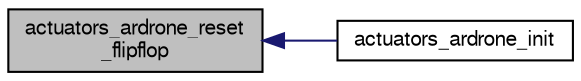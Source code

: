 digraph "actuators_ardrone_reset_flipflop"
{
  edge [fontname="FreeSans",fontsize="10",labelfontname="FreeSans",labelfontsize="10"];
  node [fontname="FreeSans",fontsize="10",shape=record];
  rankdir="LR";
  Node1 [label="actuators_ardrone_reset\l_flipflop",height=0.2,width=0.4,color="black", fillcolor="grey75", style="filled", fontcolor="black"];
  Node1 -> Node2 [dir="back",color="midnightblue",fontsize="10",style="solid",fontname="FreeSans"];
  Node2 [label="actuators_ardrone_init",height=0.2,width=0.4,color="black", fillcolor="white", style="filled",URL="$boards_2ardrone_2actuators_8h.html#a66817eeee5ae2f12c1a42abd2ff443ea"];
}
